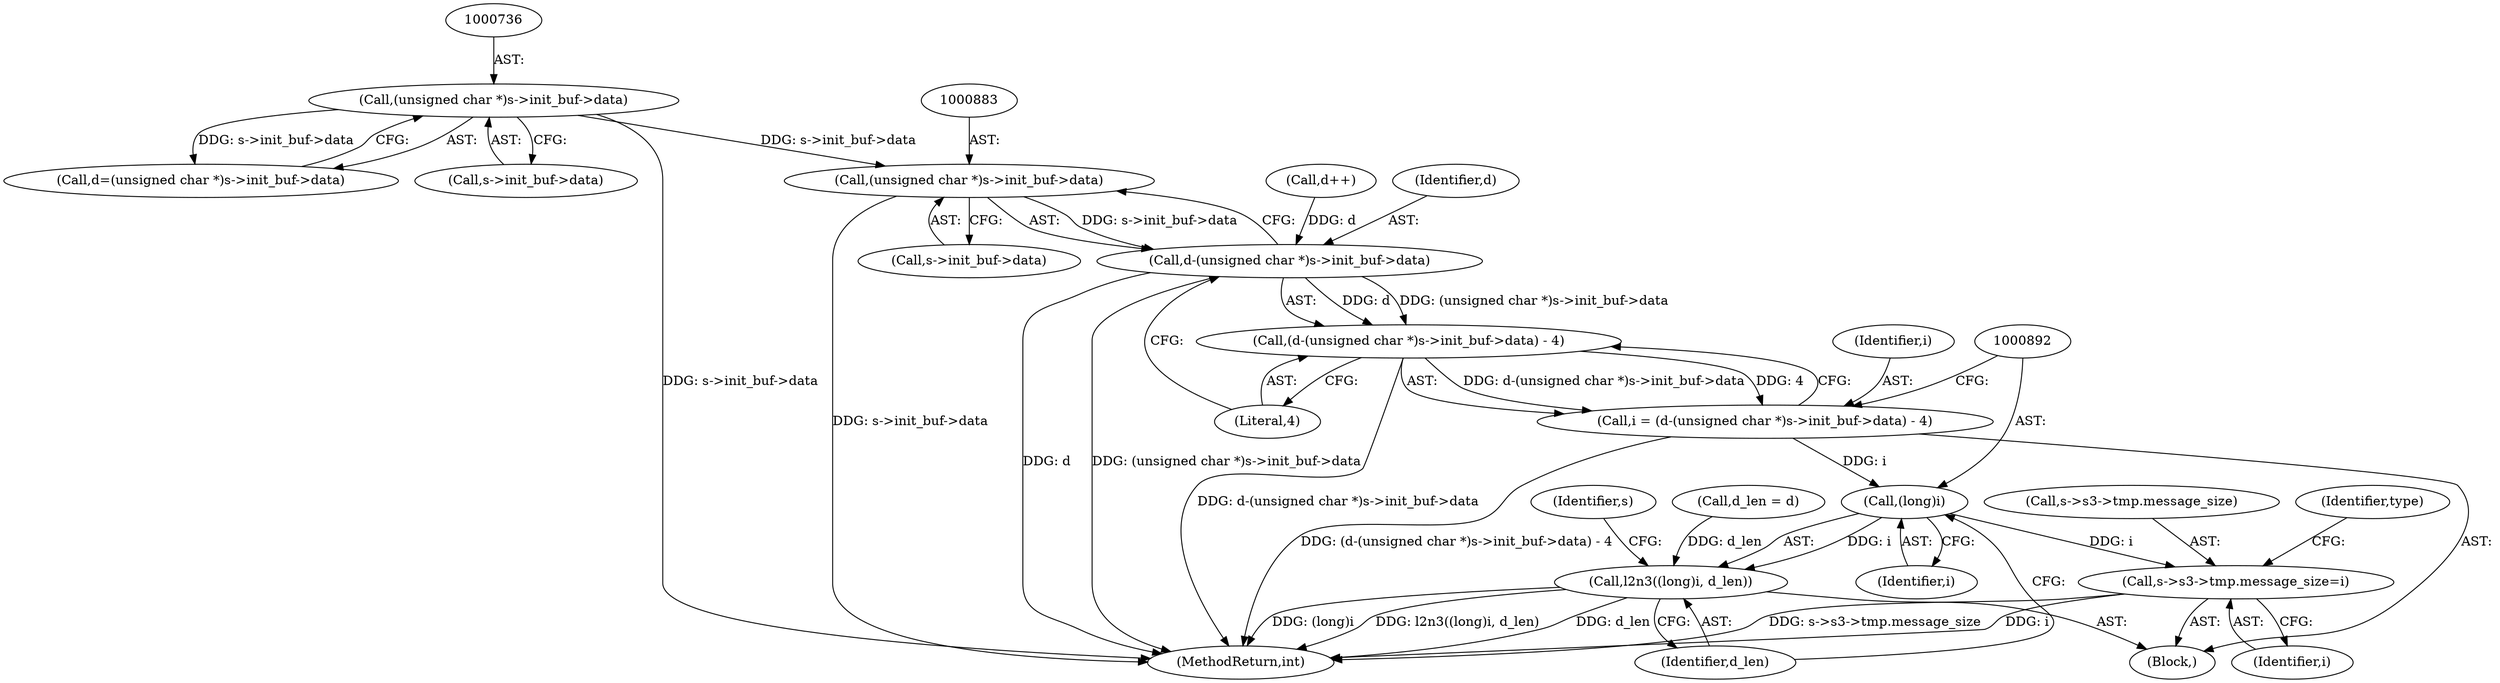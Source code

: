 digraph "0_openssl_b82924741b4bd590da890619be671f4635e46c2b@pointer" {
"1000882" [label="(Call,(unsigned char *)s->init_buf->data)"];
"1000735" [label="(Call,(unsigned char *)s->init_buf->data)"];
"1000880" [label="(Call,d-(unsigned char *)s->init_buf->data)"];
"1000879" [label="(Call,(d-(unsigned char *)s->init_buf->data) - 4)"];
"1000877" [label="(Call,i = (d-(unsigned char *)s->init_buf->data) - 4)"];
"1000891" [label="(Call,(long)i)"];
"1000890" [label="(Call,l2n3((long)i, d_len))"];
"1000913" [label="(Call,s->s3->tmp.message_size=i)"];
"1000893" [label="(Identifier,i)"];
"1000894" [label="(Identifier,d_len)"];
"1000914" [label="(Call,s->s3->tmp.message_size)"];
"1000882" [label="(Call,(unsigned char *)s->init_buf->data)"];
"1000877" [label="(Call,i = (d-(unsigned char *)s->init_buf->data) - 4)"];
"1000889" [label="(Literal,4)"];
"1000737" [label="(Call,s->init_buf->data)"];
"1000613" [label="(Block,)"];
"1000879" [label="(Call,(d-(unsigned char *)s->init_buf->data) - 4)"];
"1000881" [label="(Identifier,d)"];
"1000874" [label="(Call,d++)"];
"1000891" [label="(Call,(long)i)"];
"1000733" [label="(Call,d=(unsigned char *)s->init_buf->data)"];
"1000880" [label="(Call,d-(unsigned char *)s->init_buf->data)"];
"1000913" [label="(Call,s->s3->tmp.message_size=i)"];
"1000899" [label="(Identifier,s)"];
"1000764" [label="(Call,d_len = d)"];
"1001102" [label="(MethodReturn,int)"];
"1000878" [label="(Identifier,i)"];
"1000924" [label="(Identifier,type)"];
"1000890" [label="(Call,l2n3((long)i, d_len))"];
"1000735" [label="(Call,(unsigned char *)s->init_buf->data)"];
"1000921" [label="(Identifier,i)"];
"1000884" [label="(Call,s->init_buf->data)"];
"1000882" -> "1000880"  [label="AST: "];
"1000882" -> "1000884"  [label="CFG: "];
"1000883" -> "1000882"  [label="AST: "];
"1000884" -> "1000882"  [label="AST: "];
"1000880" -> "1000882"  [label="CFG: "];
"1000882" -> "1001102"  [label="DDG: s->init_buf->data"];
"1000882" -> "1000880"  [label="DDG: s->init_buf->data"];
"1000735" -> "1000882"  [label="DDG: s->init_buf->data"];
"1000735" -> "1000733"  [label="AST: "];
"1000735" -> "1000737"  [label="CFG: "];
"1000736" -> "1000735"  [label="AST: "];
"1000737" -> "1000735"  [label="AST: "];
"1000733" -> "1000735"  [label="CFG: "];
"1000735" -> "1001102"  [label="DDG: s->init_buf->data"];
"1000735" -> "1000733"  [label="DDG: s->init_buf->data"];
"1000880" -> "1000879"  [label="AST: "];
"1000881" -> "1000880"  [label="AST: "];
"1000889" -> "1000880"  [label="CFG: "];
"1000880" -> "1001102"  [label="DDG: d"];
"1000880" -> "1001102"  [label="DDG: (unsigned char *)s->init_buf->data"];
"1000880" -> "1000879"  [label="DDG: d"];
"1000880" -> "1000879"  [label="DDG: (unsigned char *)s->init_buf->data"];
"1000874" -> "1000880"  [label="DDG: d"];
"1000879" -> "1000877"  [label="AST: "];
"1000879" -> "1000889"  [label="CFG: "];
"1000889" -> "1000879"  [label="AST: "];
"1000877" -> "1000879"  [label="CFG: "];
"1000879" -> "1001102"  [label="DDG: d-(unsigned char *)s->init_buf->data"];
"1000879" -> "1000877"  [label="DDG: d-(unsigned char *)s->init_buf->data"];
"1000879" -> "1000877"  [label="DDG: 4"];
"1000877" -> "1000613"  [label="AST: "];
"1000878" -> "1000877"  [label="AST: "];
"1000892" -> "1000877"  [label="CFG: "];
"1000877" -> "1001102"  [label="DDG: (d-(unsigned char *)s->init_buf->data) - 4"];
"1000877" -> "1000891"  [label="DDG: i"];
"1000891" -> "1000890"  [label="AST: "];
"1000891" -> "1000893"  [label="CFG: "];
"1000892" -> "1000891"  [label="AST: "];
"1000893" -> "1000891"  [label="AST: "];
"1000894" -> "1000891"  [label="CFG: "];
"1000891" -> "1000890"  [label="DDG: i"];
"1000891" -> "1000913"  [label="DDG: i"];
"1000890" -> "1000613"  [label="AST: "];
"1000890" -> "1000894"  [label="CFG: "];
"1000894" -> "1000890"  [label="AST: "];
"1000899" -> "1000890"  [label="CFG: "];
"1000890" -> "1001102"  [label="DDG: (long)i"];
"1000890" -> "1001102"  [label="DDG: l2n3((long)i, d_len)"];
"1000890" -> "1001102"  [label="DDG: d_len"];
"1000764" -> "1000890"  [label="DDG: d_len"];
"1000913" -> "1000613"  [label="AST: "];
"1000913" -> "1000921"  [label="CFG: "];
"1000914" -> "1000913"  [label="AST: "];
"1000921" -> "1000913"  [label="AST: "];
"1000924" -> "1000913"  [label="CFG: "];
"1000913" -> "1001102"  [label="DDG: i"];
"1000913" -> "1001102"  [label="DDG: s->s3->tmp.message_size"];
}
